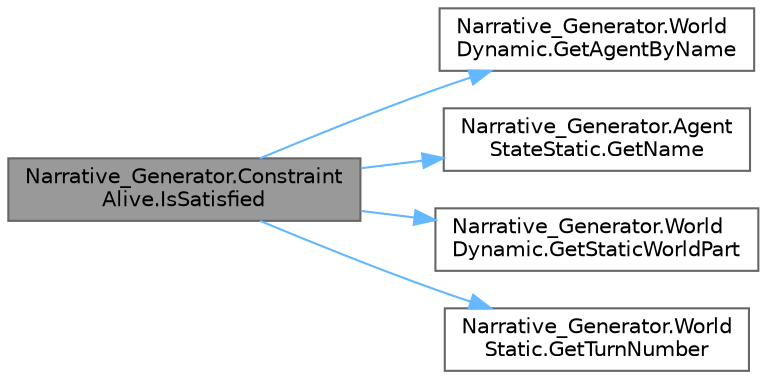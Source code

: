 digraph "Narrative_Generator.ConstraintAlive.IsSatisfied"
{
 // LATEX_PDF_SIZE
  bgcolor="transparent";
  edge [fontname=Helvetica,fontsize=10,labelfontname=Helvetica,labelfontsize=10];
  node [fontname=Helvetica,fontsize=10,shape=box,height=0.2,width=0.4];
  rankdir="LR";
  Node1 [label="Narrative_Generator.Constraint\lAlive.IsSatisfied",height=0.2,width=0.4,color="gray40", fillcolor="grey60", style="filled", fontcolor="black",tooltip="A method that checks whether the specified world state satisfies constraints."];
  Node1 -> Node2 [color="steelblue1",style="solid"];
  Node2 [label="Narrative_Generator.World\lDynamic.GetAgentByName",height=0.2,width=0.4,color="grey40", fillcolor="white", style="filled",URL="$class_narrative___generator_1_1_world_dynamic.html#a9f88b0e9a4ab518930e6041610402747",tooltip="Returns the first founded agent with the specified name."];
  Node1 -> Node3 [color="steelblue1",style="solid"];
  Node3 [label="Narrative_Generator.Agent\lStateStatic.GetName",height=0.2,width=0.4,color="grey40", fillcolor="white", style="filled",URL="$class_narrative___generator_1_1_agent_state_static.html#a74f83089afd38d15cc19404c4d7dcb51",tooltip="A method that returns the name of the agent."];
  Node1 -> Node4 [color="steelblue1",style="solid"];
  Node4 [label="Narrative_Generator.World\lDynamic.GetStaticWorldPart",height=0.2,width=0.4,color="grey40", fillcolor="white", style="filled",URL="$class_narrative___generator_1_1_world_dynamic.html#af84d5b47653c246de39ebfa7b791826a",tooltip="Returns a component with the static part of the state of this storyworld."];
  Node1 -> Node5 [color="steelblue1",style="solid"];
  Node5 [label="Narrative_Generator.World\lStatic.GetTurnNumber",height=0.2,width=0.4,color="grey40", fillcolor="white", style="filled",URL="$class_narrative___generator_1_1_world_static.html#addfc6eedbd7e250cca63bec54ef714a7",tooltip="Returns the turn number."];
}

